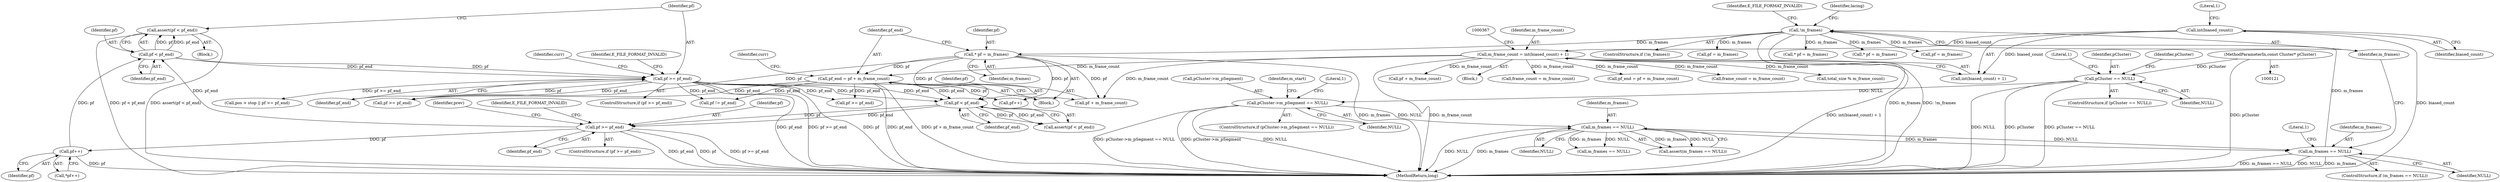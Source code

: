 digraph "0_Android_cc274e2abe8b2a6698a5c47d8aa4bb45f1f9538d_33@API" {
"1000830" [label="(Call,assert(pf < pf_end))"];
"1000831" [label="(Call,pf < pf_end)"];
"1000814" [label="(Call,pf++)"];
"1000805" [label="(Call,pf >= pf_end)"];
"1000801" [label="(Call,pf < pf_end)"];
"1000835" [label="(Call,pf >= pf_end)"];
"1000756" [label="(Call,* pf = m_frames)"];
"1000379" [label="(Call,!m_frames)"];
"1000372" [label="(Call,m_frames == NULL)"];
"1000153" [label="(Call,m_frames == NULL)"];
"1000132" [label="(Call,pCluster->m_pSegment == NULL)"];
"1000125" [label="(Call,pCluster == NULL)"];
"1000122" [label="(MethodParameterIn,const Cluster* pCluster)"];
"1000759" [label="(Call,pf_end = pf + m_frame_count)"];
"1000360" [label="(Call,m_frame_count = int(biased_count) + 1)"];
"1000363" [label="(Call,int(biased_count))"];
"1000835" [label="(Call,pf >= pf_end)"];
"1000133" [label="(Call,pCluster->m_pSegment)"];
"1000834" [label="(ControlStructure,if (pf >= pf_end))"];
"1000761" [label="(Call,pf + m_frame_count)"];
"1000124" [label="(ControlStructure,if (pCluster == NULL))"];
"1000361" [label="(Identifier,m_frame_count)"];
"1000759" [label="(Call,pf_end = pf + m_frame_count)"];
"1000385" [label="(Identifier,lacing)"];
"1000803" [label="(Identifier,pf_end)"];
"1000378" [label="(ControlStructure,if (!m_frames))"];
"1000758" [label="(Identifier,m_frames)"];
"1000756" [label="(Call,* pf = m_frames)"];
"1000801" [label="(Call,pf < pf_end)"];
"1000800" [label="(Call,assert(pf < pf_end))"];
"1000372" [label="(Call,m_frames == NULL)"];
"1000544" [label="(Call,pf = m_frames)"];
"1000389" [label="(Call,* pf = m_frames)"];
"1000134" [label="(Identifier,pCluster)"];
"1000123" [label="(Block,)"];
"1000934" [label="(Call,pf >= pf_end)"];
"1001066" [label="(MethodReturn,long)"];
"1000832" [label="(Identifier,pf)"];
"1000714" [label="(Call,frame_count = m_frame_count)"];
"1000760" [label="(Identifier,pf_end)"];
"1000807" [label="(Identifier,pf_end)"];
"1000806" [label="(Identifier,pf)"];
"1000809" [label="(Identifier,E_FILE_FORMAT_INVALID)"];
"1000757" [label="(Identifier,pf)"];
"1000380" [label="(Identifier,m_frames)"];
"1000152" [label="(Call,assert(m_frames == NULL))"];
"1000155" [label="(Identifier,NULL)"];
"1000125" [label="(Call,pCluster == NULL)"];
"1000292" [label="(Call,m_frames == NULL)"];
"1000377" [label="(Literal,1)"];
"1000943" [label="(Call,pf++)"];
"1000142" [label="(Identifier,m_start)"];
"1000839" [label="(Identifier,E_FILE_FORMAT_INVALID)"];
"1000804" [label="(ControlStructure,if (pf >= pf_end))"];
"1000814" [label="(Call,pf++)"];
"1000815" [label="(Identifier,pf)"];
"1000930" [label="(Call,pos > stop || pf >= pf_end)"];
"1000127" [label="(Identifier,NULL)"];
"1000392" [label="(Call,pf_end = pf + m_frame_count)"];
"1000126" [label="(Identifier,pCluster)"];
"1000960" [label="(Call,pf >= pf_end)"];
"1000130" [label="(Literal,1)"];
"1000805" [label="(Call,pf >= pf_end)"];
"1000402" [label="(Call,frame_count = m_frame_count)"];
"1000364" [label="(Identifier,biased_count)"];
"1000374" [label="(Identifier,NULL)"];
"1000830" [label="(Call,assert(pf < pf_end))"];
"1000837" [label="(Identifier,pf_end)"];
"1000363" [label="(Call,int(biased_count))"];
"1000382" [label="(Identifier,E_FILE_FORMAT_INVALID)"];
"1000812" [label="(Identifier,prev)"];
"1000616" [label="(Call,total_size % m_frame_count)"];
"1000831" [label="(Call,pf < pf_end)"];
"1000639" [label="(Call,* pf = m_frames)"];
"1000139" [label="(Literal,1)"];
"1000373" [label="(Identifier,m_frames)"];
"1000371" [label="(ControlStructure,if (m_frames == NULL))"];
"1000802" [label="(Identifier,pf)"];
"1000793" [label="(Block,)"];
"1000698" [label="(Block,)"];
"1000153" [label="(Call,m_frames == NULL)"];
"1000362" [label="(Call,int(biased_count) + 1)"];
"1000132" [label="(Call,pCluster->m_pSegment == NULL)"];
"1001020" [label="(Call,pf != pf_end)"];
"1000154" [label="(Identifier,m_frames)"];
"1000365" [label="(Literal,1)"];
"1000122" [label="(MethodParameterIn,const Cluster* pCluster)"];
"1000836" [label="(Identifier,pf)"];
"1001016" [label="(Call,pf = m_frames)"];
"1000767" [label="(Identifier,curr)"];
"1000360" [label="(Call,m_frame_count = int(biased_count) + 1)"];
"1000833" [label="(Identifier,pf_end)"];
"1000394" [label="(Call,pf + m_frame_count)"];
"1000842" [label="(Identifier,curr)"];
"1000131" [label="(ControlStructure,if (pCluster->m_pSegment == NULL))"];
"1000379" [label="(Call,!m_frames)"];
"1000813" [label="(Call,*pf++)"];
"1000136" [label="(Identifier,NULL)"];
"1000830" -> "1000793"  [label="AST: "];
"1000830" -> "1000831"  [label="CFG: "];
"1000831" -> "1000830"  [label="AST: "];
"1000836" -> "1000830"  [label="CFG: "];
"1000830" -> "1001066"  [label="DDG: assert(pf < pf_end)"];
"1000830" -> "1001066"  [label="DDG: pf < pf_end"];
"1000831" -> "1000830"  [label="DDG: pf"];
"1000831" -> "1000830"  [label="DDG: pf_end"];
"1000831" -> "1000833"  [label="CFG: "];
"1000832" -> "1000831"  [label="AST: "];
"1000833" -> "1000831"  [label="AST: "];
"1000814" -> "1000831"  [label="DDG: pf"];
"1000805" -> "1000831"  [label="DDG: pf_end"];
"1000831" -> "1000835"  [label="DDG: pf"];
"1000831" -> "1000835"  [label="DDG: pf_end"];
"1000814" -> "1000813"  [label="AST: "];
"1000814" -> "1000815"  [label="CFG: "];
"1000815" -> "1000814"  [label="AST: "];
"1000813" -> "1000814"  [label="CFG: "];
"1000814" -> "1001066"  [label="DDG: pf"];
"1000805" -> "1000814"  [label="DDG: pf"];
"1000805" -> "1000804"  [label="AST: "];
"1000805" -> "1000807"  [label="CFG: "];
"1000806" -> "1000805"  [label="AST: "];
"1000807" -> "1000805"  [label="AST: "];
"1000809" -> "1000805"  [label="CFG: "];
"1000812" -> "1000805"  [label="CFG: "];
"1000805" -> "1001066"  [label="DDG: pf >= pf_end"];
"1000805" -> "1001066"  [label="DDG: pf_end"];
"1000805" -> "1001066"  [label="DDG: pf"];
"1000801" -> "1000805"  [label="DDG: pf"];
"1000801" -> "1000805"  [label="DDG: pf_end"];
"1000801" -> "1000800"  [label="AST: "];
"1000801" -> "1000803"  [label="CFG: "];
"1000802" -> "1000801"  [label="AST: "];
"1000803" -> "1000801"  [label="AST: "];
"1000800" -> "1000801"  [label="CFG: "];
"1000801" -> "1000800"  [label="DDG: pf"];
"1000801" -> "1000800"  [label="DDG: pf_end"];
"1000835" -> "1000801"  [label="DDG: pf"];
"1000835" -> "1000801"  [label="DDG: pf_end"];
"1000756" -> "1000801"  [label="DDG: pf"];
"1000759" -> "1000801"  [label="DDG: pf_end"];
"1000835" -> "1000834"  [label="AST: "];
"1000835" -> "1000837"  [label="CFG: "];
"1000836" -> "1000835"  [label="AST: "];
"1000837" -> "1000835"  [label="AST: "];
"1000839" -> "1000835"  [label="CFG: "];
"1000842" -> "1000835"  [label="CFG: "];
"1000835" -> "1001066"  [label="DDG: pf >= pf_end"];
"1000835" -> "1001066"  [label="DDG: pf"];
"1000835" -> "1001066"  [label="DDG: pf_end"];
"1000835" -> "1000930"  [label="DDG: pf >= pf_end"];
"1000835" -> "1000934"  [label="DDG: pf"];
"1000835" -> "1000934"  [label="DDG: pf_end"];
"1000835" -> "1000943"  [label="DDG: pf"];
"1000835" -> "1000960"  [label="DDG: pf_end"];
"1000835" -> "1001020"  [label="DDG: pf_end"];
"1000756" -> "1000698"  [label="AST: "];
"1000756" -> "1000758"  [label="CFG: "];
"1000757" -> "1000756"  [label="AST: "];
"1000758" -> "1000756"  [label="AST: "];
"1000760" -> "1000756"  [label="CFG: "];
"1000756" -> "1001066"  [label="DDG: m_frames"];
"1000379" -> "1000756"  [label="DDG: m_frames"];
"1000756" -> "1000759"  [label="DDG: pf"];
"1000756" -> "1000761"  [label="DDG: pf"];
"1000756" -> "1000934"  [label="DDG: pf"];
"1000756" -> "1000943"  [label="DDG: pf"];
"1000379" -> "1000378"  [label="AST: "];
"1000379" -> "1000380"  [label="CFG: "];
"1000380" -> "1000379"  [label="AST: "];
"1000382" -> "1000379"  [label="CFG: "];
"1000385" -> "1000379"  [label="CFG: "];
"1000379" -> "1001066"  [label="DDG: m_frames"];
"1000379" -> "1001066"  [label="DDG: !m_frames"];
"1000372" -> "1000379"  [label="DDG: m_frames"];
"1000379" -> "1000389"  [label="DDG: m_frames"];
"1000379" -> "1000544"  [label="DDG: m_frames"];
"1000379" -> "1000639"  [label="DDG: m_frames"];
"1000379" -> "1001016"  [label="DDG: m_frames"];
"1000372" -> "1000371"  [label="AST: "];
"1000372" -> "1000374"  [label="CFG: "];
"1000373" -> "1000372"  [label="AST: "];
"1000374" -> "1000372"  [label="AST: "];
"1000377" -> "1000372"  [label="CFG: "];
"1000380" -> "1000372"  [label="CFG: "];
"1000372" -> "1001066"  [label="DDG: m_frames"];
"1000372" -> "1001066"  [label="DDG: m_frames == NULL"];
"1000372" -> "1001066"  [label="DDG: NULL"];
"1000153" -> "1000372"  [label="DDG: m_frames"];
"1000153" -> "1000372"  [label="DDG: NULL"];
"1000153" -> "1000152"  [label="AST: "];
"1000153" -> "1000155"  [label="CFG: "];
"1000154" -> "1000153"  [label="AST: "];
"1000155" -> "1000153"  [label="AST: "];
"1000152" -> "1000153"  [label="CFG: "];
"1000153" -> "1001066"  [label="DDG: NULL"];
"1000153" -> "1001066"  [label="DDG: m_frames"];
"1000153" -> "1000152"  [label="DDG: m_frames"];
"1000153" -> "1000152"  [label="DDG: NULL"];
"1000132" -> "1000153"  [label="DDG: NULL"];
"1000153" -> "1000292"  [label="DDG: m_frames"];
"1000153" -> "1000292"  [label="DDG: NULL"];
"1000132" -> "1000131"  [label="AST: "];
"1000132" -> "1000136"  [label="CFG: "];
"1000133" -> "1000132"  [label="AST: "];
"1000136" -> "1000132"  [label="AST: "];
"1000139" -> "1000132"  [label="CFG: "];
"1000142" -> "1000132"  [label="CFG: "];
"1000132" -> "1001066"  [label="DDG: pCluster->m_pSegment == NULL"];
"1000132" -> "1001066"  [label="DDG: pCluster->m_pSegment"];
"1000132" -> "1001066"  [label="DDG: NULL"];
"1000125" -> "1000132"  [label="DDG: NULL"];
"1000125" -> "1000124"  [label="AST: "];
"1000125" -> "1000127"  [label="CFG: "];
"1000126" -> "1000125"  [label="AST: "];
"1000127" -> "1000125"  [label="AST: "];
"1000130" -> "1000125"  [label="CFG: "];
"1000134" -> "1000125"  [label="CFG: "];
"1000125" -> "1001066"  [label="DDG: pCluster"];
"1000125" -> "1001066"  [label="DDG: pCluster == NULL"];
"1000125" -> "1001066"  [label="DDG: NULL"];
"1000122" -> "1000125"  [label="DDG: pCluster"];
"1000122" -> "1000121"  [label="AST: "];
"1000122" -> "1001066"  [label="DDG: pCluster"];
"1000759" -> "1000698"  [label="AST: "];
"1000759" -> "1000761"  [label="CFG: "];
"1000760" -> "1000759"  [label="AST: "];
"1000761" -> "1000759"  [label="AST: "];
"1000767" -> "1000759"  [label="CFG: "];
"1000759" -> "1001066"  [label="DDG: pf_end"];
"1000759" -> "1001066"  [label="DDG: pf + m_frame_count"];
"1000360" -> "1000759"  [label="DDG: m_frame_count"];
"1000759" -> "1000934"  [label="DDG: pf_end"];
"1000759" -> "1000960"  [label="DDG: pf_end"];
"1000759" -> "1001020"  [label="DDG: pf_end"];
"1000360" -> "1000123"  [label="AST: "];
"1000360" -> "1000362"  [label="CFG: "];
"1000361" -> "1000360"  [label="AST: "];
"1000362" -> "1000360"  [label="AST: "];
"1000367" -> "1000360"  [label="CFG: "];
"1000360" -> "1001066"  [label="DDG: m_frame_count"];
"1000360" -> "1001066"  [label="DDG: int(biased_count) + 1"];
"1000363" -> "1000360"  [label="DDG: biased_count"];
"1000360" -> "1000392"  [label="DDG: m_frame_count"];
"1000360" -> "1000394"  [label="DDG: m_frame_count"];
"1000360" -> "1000402"  [label="DDG: m_frame_count"];
"1000360" -> "1000616"  [label="DDG: m_frame_count"];
"1000360" -> "1000714"  [label="DDG: m_frame_count"];
"1000360" -> "1000761"  [label="DDG: m_frame_count"];
"1000363" -> "1000362"  [label="AST: "];
"1000363" -> "1000364"  [label="CFG: "];
"1000364" -> "1000363"  [label="AST: "];
"1000365" -> "1000363"  [label="CFG: "];
"1000363" -> "1001066"  [label="DDG: biased_count"];
"1000363" -> "1000362"  [label="DDG: biased_count"];
}
